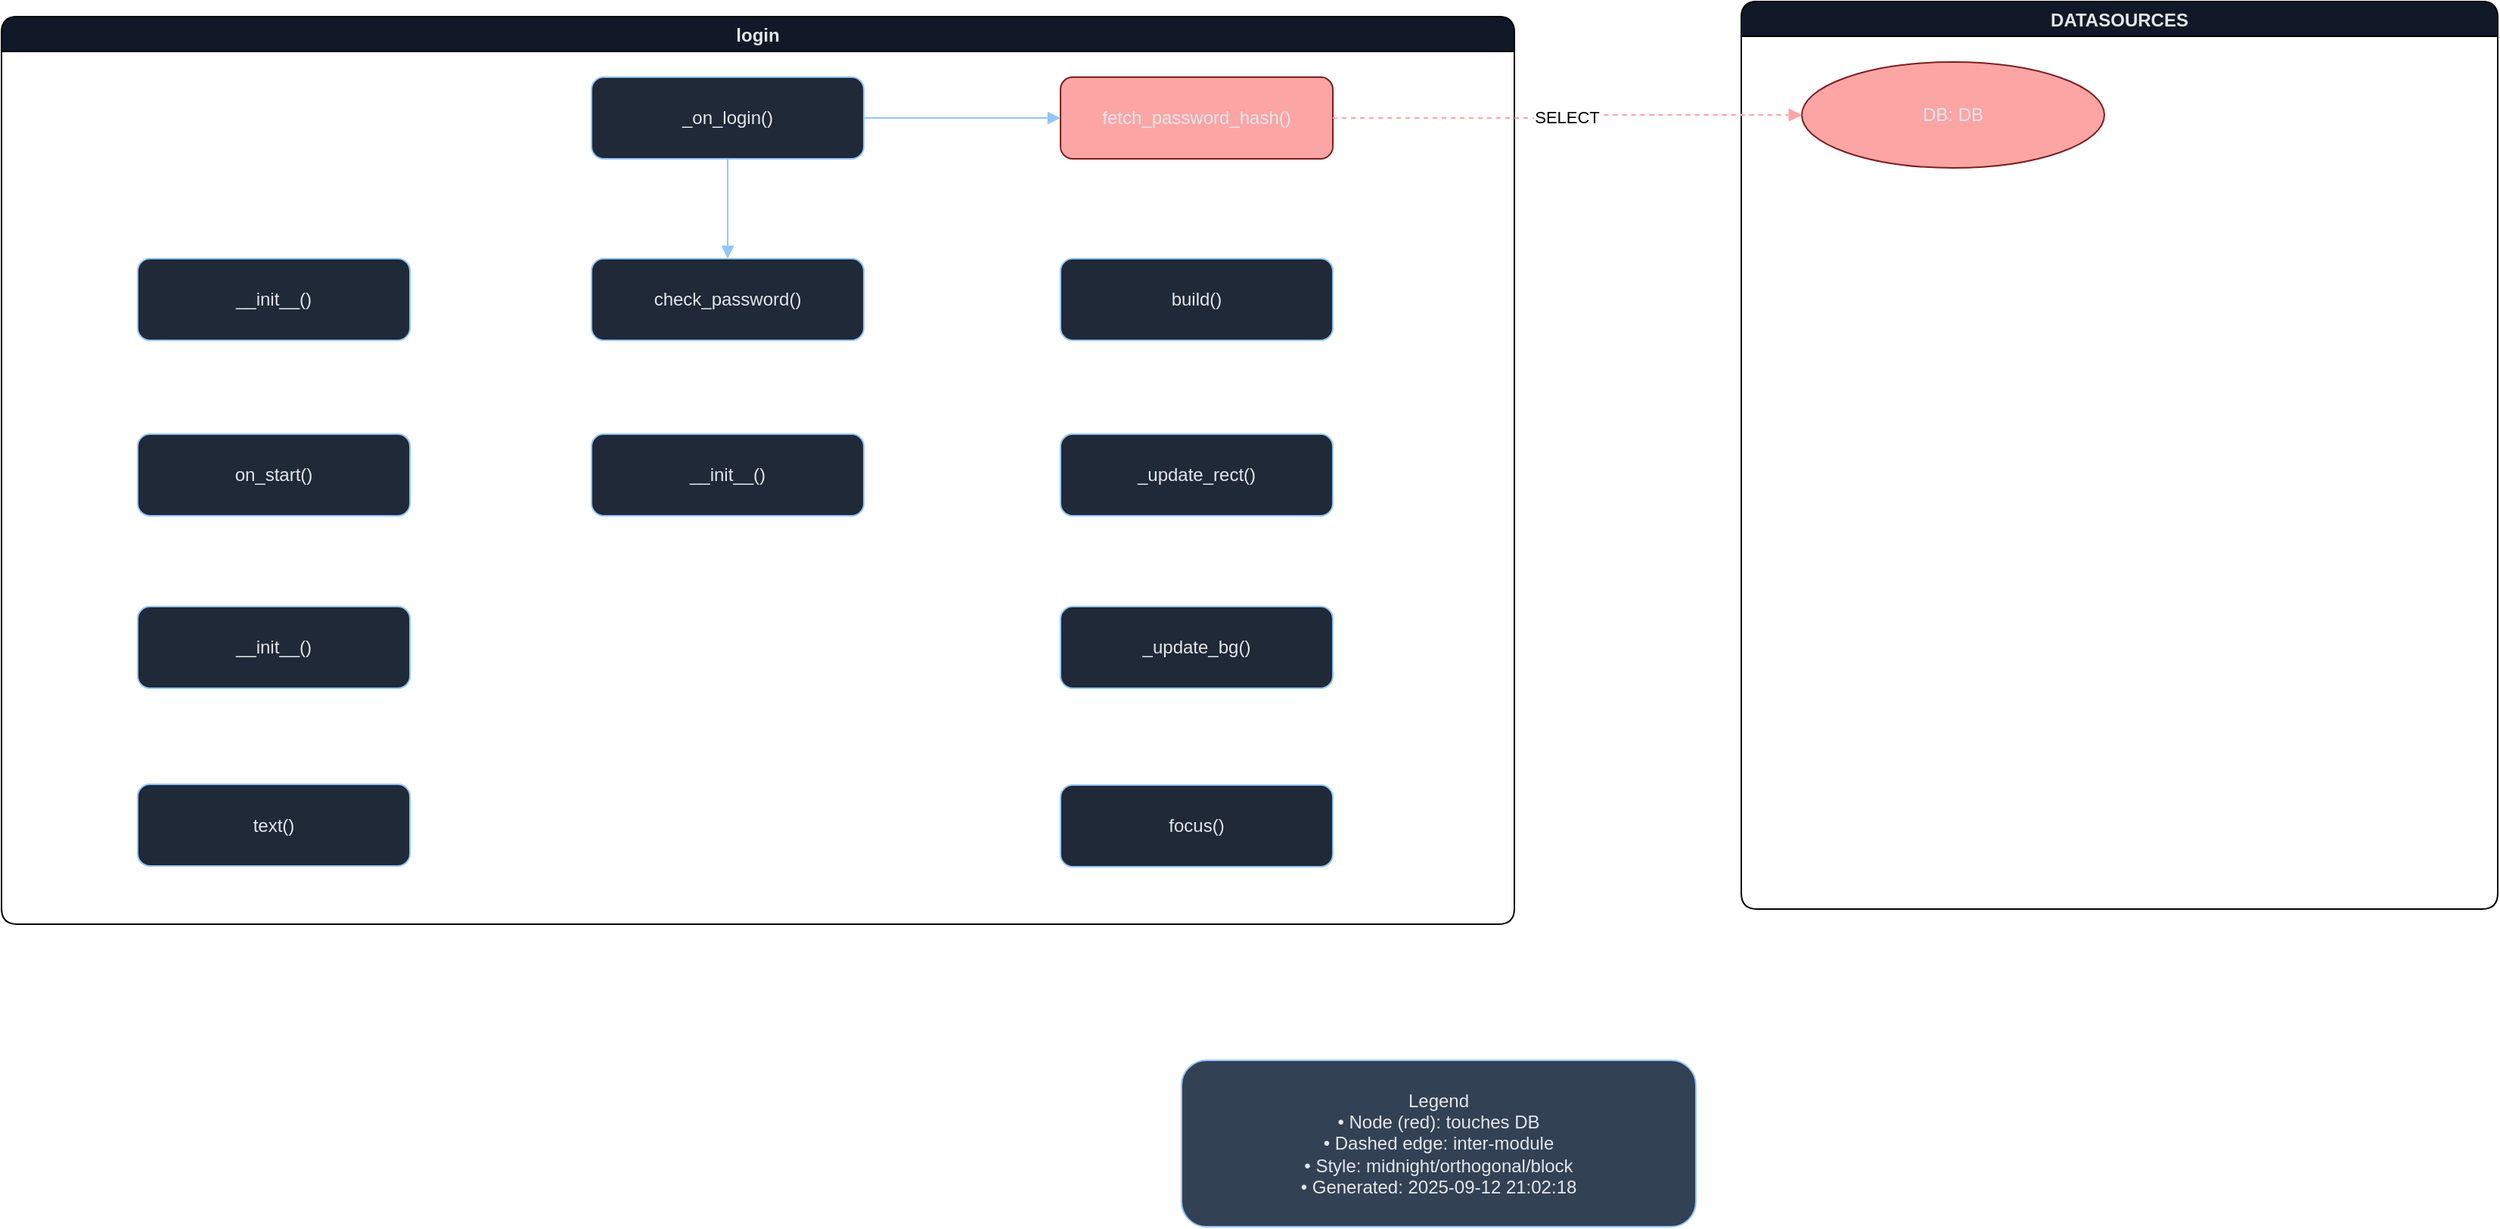 <mxfile version="28.1.2">
  <diagram id="Flow" name="Flow">
    <mxGraphModel dx="1506" dy="1028" grid="1" gridSize="10" guides="1" tooltips="1" connect="1" arrows="1" fold="1" page="1" pageScale="1" pageWidth="827" pageHeight="1169" math="0" shadow="0">
      <root>
        <mxCell id="0" />
        <mxCell id="1" parent="0" />
        <mxCell id="101" value="login" style="swimlane;rounded=1;fillColor=#111827;fontColor=#E5E7EB;" parent="1" vertex="1">
          <mxGeometry x="10" y="50" width="1000" height="600" as="geometry" />
        </mxCell>
        <mxCell id="102" value="__init__()" style="rounded=1;whiteSpace=wrap;html=1;fillColor=#1F2937;strokeColor=#93C5FD;fontColor=#E5E7EB;" parent="101" vertex="1">
          <mxGeometry x="90" y="160" width="180" height="54" as="geometry" />
        </mxCell>
        <mxCell id="103" value="_on_login()" style="rounded=1;whiteSpace=wrap;html=1;fillColor=#1F2937;strokeColor=#93C5FD;fontColor=#E5E7EB;" parent="101" vertex="1">
          <mxGeometry x="390" y="40" width="180" height="54" as="geometry" />
        </mxCell>
        <mxCell id="104" value="build()" style="rounded=1;whiteSpace=wrap;html=1;fillColor=#1F2937;strokeColor=#93C5FD;fontColor=#E5E7EB;" parent="101" vertex="1">
          <mxGeometry x="700" y="160" width="180" height="54" as="geometry" />
        </mxCell>
        <mxCell id="105" value="on_start()" style="rounded=1;whiteSpace=wrap;html=1;fillColor=#1F2937;strokeColor=#93C5FD;fontColor=#E5E7EB;" parent="101" vertex="1">
          <mxGeometry x="90" y="276" width="180" height="54" as="geometry" />
        </mxCell>
        <mxCell id="106" value="__init__()" style="rounded=1;whiteSpace=wrap;html=1;fillColor=#1F2937;strokeColor=#93C5FD;fontColor=#E5E7EB;" parent="101" vertex="1">
          <mxGeometry x="390" y="276" width="180" height="54" as="geometry" />
        </mxCell>
        <mxCell id="107" value="_update_rect()" style="rounded=1;whiteSpace=wrap;html=1;fillColor=#1F2937;strokeColor=#93C5FD;fontColor=#E5E7EB;" parent="101" vertex="1">
          <mxGeometry x="700" y="276" width="180" height="54" as="geometry" />
        </mxCell>
        <mxCell id="108" value="__init__()" style="rounded=1;whiteSpace=wrap;html=1;fillColor=#1F2937;strokeColor=#93C5FD;fontColor=#E5E7EB;" parent="101" vertex="1">
          <mxGeometry x="90" y="390" width="180" height="54" as="geometry" />
        </mxCell>
        <mxCell id="109" value="_update_bg()" style="rounded=1;whiteSpace=wrap;html=1;fillColor=#1F2937;strokeColor=#93C5FD;fontColor=#E5E7EB;" parent="101" vertex="1">
          <mxGeometry x="700" y="390" width="180" height="54" as="geometry" />
        </mxCell>
        <mxCell id="110" value="focus()" style="rounded=1;whiteSpace=wrap;html=1;fillColor=#1F2937;strokeColor=#93C5FD;fontColor=#E5E7EB;" parent="101" vertex="1">
          <mxGeometry x="700" y="508" width="180" height="54" as="geometry" />
        </mxCell>
        <mxCell id="111" value="text()" style="rounded=1;whiteSpace=wrap;html=1;fillColor=#1F2937;strokeColor=#93C5FD;fontColor=#E5E7EB;" parent="101" vertex="1">
          <mxGeometry x="90" y="507.5" width="180" height="54" as="geometry" />
        </mxCell>
        <mxCell id="112" value="check_password()" style="rounded=1;whiteSpace=wrap;html=1;fillColor=#1F2937;strokeColor=#93C5FD;fontColor=#E5E7EB;" parent="101" vertex="1">
          <mxGeometry x="390" y="160" width="180" height="54" as="geometry" />
        </mxCell>
        <mxCell id="113" value="fetch_password_hash()" style="rounded=1;whiteSpace=wrap;html=1;fillColor=#FCA5A5;strokeColor=#7F1D1D;fontColor=#E5E7EB;" parent="101" vertex="1">
          <mxGeometry x="700" y="40" width="180" height="54" as="geometry" />
        </mxCell>
        <mxCell id="114" value="DATASOURCES" style="swimlane;rounded=1;fillColor=#111827;fontColor=#E5E7EB;" parent="1" vertex="1">
          <mxGeometry x="1160" y="40" width="500" height="600" as="geometry" />
        </mxCell>
        <mxCell id="115" value="DB: DB" style="ellipse;whiteSpace=wrap;fillColor=#FCA5A5;strokeColor=#7F1D1D;fontColor=#E5E7EB;" parent="114" vertex="1">
          <mxGeometry x="40" y="40" width="200" height="70" as="geometry" />
        </mxCell>
        <mxCell id="116" style="endArrow=block;rounded=1;jettySize=auto;edgeStyle=orthogonalEdgeStyle;orthogonalLoop=1;jumpStyle=arc;jumpSize=8;strokeColor=#93C5FD;" parent="1" source="103" target="112" edge="1">
          <mxGeometry relative="1" as="geometry" />
        </mxCell>
        <mxCell id="117" style="endArrow=block;rounded=1;jettySize=auto;edgeStyle=orthogonalEdgeStyle;orthogonalLoop=1;jumpStyle=arc;jumpSize=8;strokeColor=#93C5FD;" parent="1" source="103" target="113" edge="1">
          <mxGeometry relative="1" as="geometry" />
        </mxCell>
        <mxCell id="118" value="SELECT" style="endArrow=block;rounded=1;jettySize=auto;edgeStyle=orthogonalEdgeStyle;orthogonalLoop=1;jumpStyle=arc;jumpSize=8;dashed=1;strokeColor=#FCA5A5;dashed=1;" parent="1" source="113" target="115" edge="1">
          <mxGeometry relative="1" as="geometry" />
        </mxCell>
        <mxCell id="119" value="SELECT" style="endArrow=block;rounded=1;jettySize=auto;edgeStyle=orthogonalEdgeStyle;orthogonalLoop=1;jumpStyle=arc;jumpSize=8;dashed=1;strokeColor=#FCA5A5;dashed=1;" parent="1" source="113" target="115" edge="1">
          <mxGeometry relative="1" as="geometry" />
        </mxCell>
        <mxCell id="120" value="Legend&#xa;• Node (red): touches DB&#xa;• Dashed edge: inter-module&#xa;• Style: midnight/orthogonal/block&#xa;• Generated: 2025-09-12 21:02:18" style="rounded=1;whiteSpace=wrap;html=1;fillColor=#334155;strokeColor=#93C5FD;fontColor=#E5E7EB;" parent="1" vertex="1">
          <mxGeometry x="790" y="740" width="340" height="110" as="geometry" />
        </mxCell>
      </root>
    </mxGraphModel>
  </diagram>
</mxfile>
